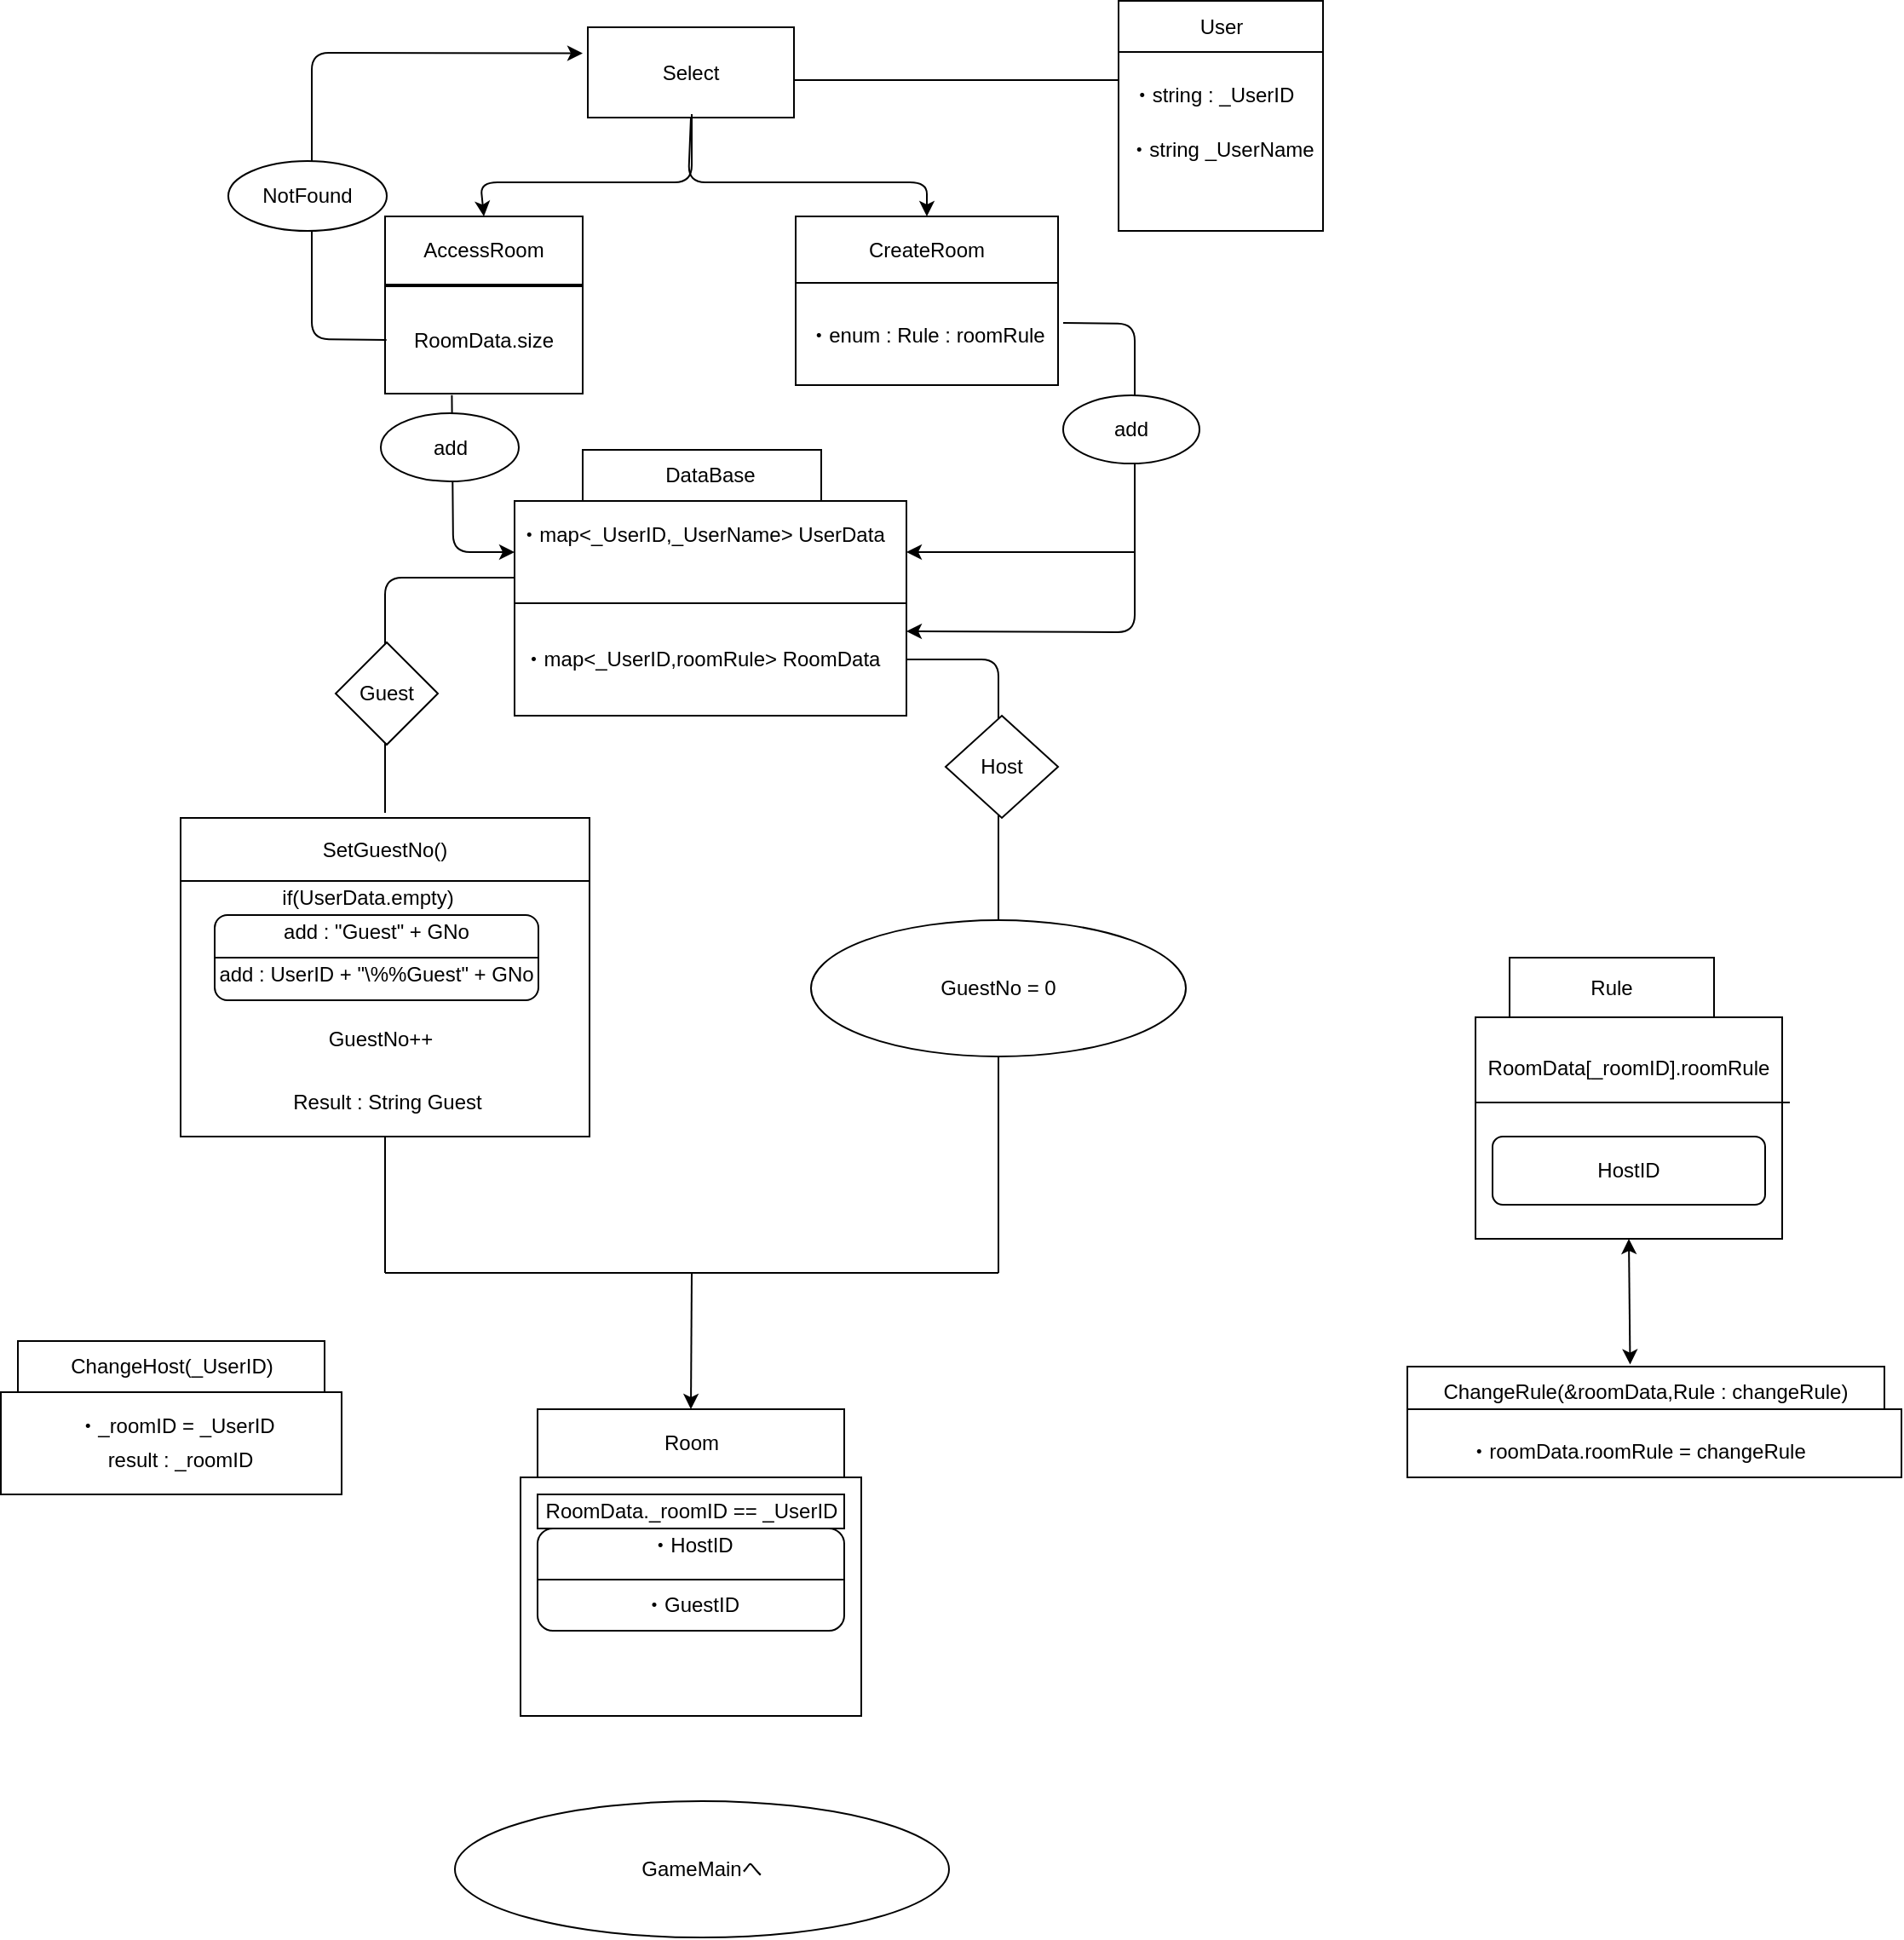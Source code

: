 <mxfile version="12.2.0" type="github" pages="1">
  <diagram id="VOGU1n00awtJ55gnDfI6" name="Page-1">
    <mxGraphModel dx="808" dy="569" grid="1" gridSize="10" guides="1" tooltips="1" connect="1" arrows="1" fold="1" page="1" pageScale="1" pageWidth="827" pageHeight="1169" math="0" shadow="0">
      <root>
        <mxCell id="0"/>
        <mxCell id="1" parent="0"/>
        <mxCell id="GOF_6MWSZSLnrf9PYKiB-13" value="" style="rounded=0;whiteSpace=wrap;html=1;" vertex="1" parent="1">
          <mxGeometry x="481" y="179" width="154" height="60" as="geometry"/>
        </mxCell>
        <mxCell id="lj-SIOatGXmswrZ_GrTb-2" value="" style="rounded=0;whiteSpace=wrap;html=1;" parent="1" vertex="1">
          <mxGeometry x="670.5" y="13.5" width="120" height="30" as="geometry"/>
        </mxCell>
        <mxCell id="lj-SIOatGXmswrZ_GrTb-6" value="" style="rounded=0;whiteSpace=wrap;html=1;" parent="1" vertex="1">
          <mxGeometry x="670.5" y="43.5" width="120" height="105" as="geometry"/>
        </mxCell>
        <mxCell id="lj-SIOatGXmswrZ_GrTb-7" value="" style="rounded=0;whiteSpace=wrap;html=1;" parent="1" vertex="1">
          <mxGeometry x="356" y="277" width="140" height="30" as="geometry"/>
        </mxCell>
        <mxCell id="lj-SIOatGXmswrZ_GrTb-9" value="" style="rounded=0;whiteSpace=wrap;html=1;" parent="1" vertex="1">
          <mxGeometry x="316" y="307" width="230" height="60" as="geometry"/>
        </mxCell>
        <mxCell id="lj-SIOatGXmswrZ_GrTb-10" value="User" style="text;html=1;strokeColor=none;fillColor=none;align=center;verticalAlign=middle;whiteSpace=wrap;rounded=0;" parent="1" vertex="1">
          <mxGeometry x="690.5" y="18.5" width="80" height="20" as="geometry"/>
        </mxCell>
        <mxCell id="lj-SIOatGXmswrZ_GrTb-11" value="DataBase" style="text;html=1;strokeColor=none;fillColor=none;align=center;verticalAlign=middle;whiteSpace=wrap;rounded=0;" parent="1" vertex="1">
          <mxGeometry x="386" y="282" width="90" height="20" as="geometry"/>
        </mxCell>
        <mxCell id="lj-SIOatGXmswrZ_GrTb-12" value="" style="rounded=0;whiteSpace=wrap;html=1;" parent="1" vertex="1">
          <mxGeometry x="329.5" y="840" width="180" height="40" as="geometry"/>
        </mxCell>
        <mxCell id="lj-SIOatGXmswrZ_GrTb-13" value="Room" style="text;html=1;strokeColor=none;fillColor=none;align=center;verticalAlign=middle;whiteSpace=wrap;rounded=0;" parent="1" vertex="1">
          <mxGeometry x="339.5" y="850" width="160" height="20" as="geometry"/>
        </mxCell>
        <mxCell id="lj-SIOatGXmswrZ_GrTb-14" value="" style="rounded=0;whiteSpace=wrap;html=1;" parent="1" vertex="1">
          <mxGeometry x="319.5" y="880" width="200" height="140" as="geometry"/>
        </mxCell>
        <mxCell id="7LAklyptdamhol4aCnqP-2" value="・string : _UserID" style="text;html=1;strokeColor=none;fillColor=none;align=center;verticalAlign=middle;whiteSpace=wrap;rounded=0;" parent="1" vertex="1">
          <mxGeometry x="675.5" y="58.5" width="100" height="20" as="geometry"/>
        </mxCell>
        <mxCell id="7LAklyptdamhol4aCnqP-3" value="・string _UserName" style="text;html=1;strokeColor=none;fillColor=none;align=center;verticalAlign=middle;whiteSpace=wrap;rounded=0;" parent="1" vertex="1">
          <mxGeometry x="670.5" y="91" width="120" height="20" as="geometry"/>
        </mxCell>
        <mxCell id="7LAklyptdamhol4aCnqP-4" value="・map&amp;lt;_UserID,_UserName&amp;gt; UserData" style="text;html=1;strokeColor=none;fillColor=none;align=center;verticalAlign=middle;whiteSpace=wrap;rounded=0;" parent="1" vertex="1">
          <mxGeometry x="316" y="317" width="220" height="20" as="geometry"/>
        </mxCell>
        <mxCell id="YrYj_6Nn_D_Z3J5tRoMV-1" style="edgeStyle=orthogonalEdgeStyle;rounded=0;orthogonalLoop=1;jettySize=auto;html=1;exitX=0.5;exitY=1;exitDx=0;exitDy=0;" parent="1" source="lj-SIOatGXmswrZ_GrTb-9" target="lj-SIOatGXmswrZ_GrTb-9" edge="1">
          <mxGeometry relative="1" as="geometry"/>
        </mxCell>
        <mxCell id="YrYj_6Nn_D_Z3J5tRoMV-5" value="" style="rounded=0;whiteSpace=wrap;html=1;" parent="1" vertex="1">
          <mxGeometry x="316" y="367" width="230" height="66" as="geometry"/>
        </mxCell>
        <mxCell id="YrYj_6Nn_D_Z3J5tRoMV-6" value="・map&amp;lt;_UserID,roomRule&amp;gt; RoomData" style="text;html=1;strokeColor=none;fillColor=none;align=center;verticalAlign=middle;whiteSpace=wrap;rounded=0;" parent="1" vertex="1">
          <mxGeometry x="311" y="390" width="230" height="20" as="geometry"/>
        </mxCell>
        <mxCell id="YrYj_6Nn_D_Z3J5tRoMV-15" value="・enum : Rule : roomRule" style="text;html=1;strokeColor=none;fillColor=none;align=center;verticalAlign=middle;whiteSpace=wrap;rounded=0;" parent="1" vertex="1">
          <mxGeometry x="478" y="195" width="160" height="30" as="geometry"/>
        </mxCell>
        <mxCell id="YrYj_6Nn_D_Z3J5tRoMV-18" value="ChangeHost(_UserID)" style="rounded=0;whiteSpace=wrap;html=1;" parent="1" vertex="1">
          <mxGeometry x="24.5" y="800" width="180" height="30" as="geometry"/>
        </mxCell>
        <mxCell id="YrYj_6Nn_D_Z3J5tRoMV-20" value="" style="rounded=0;whiteSpace=wrap;html=1;" parent="1" vertex="1">
          <mxGeometry x="14.5" y="830" width="200" height="60" as="geometry"/>
        </mxCell>
        <mxCell id="YrYj_6Nn_D_Z3J5tRoMV-21" value="・_roomID = _UserID" style="text;html=1;strokeColor=none;fillColor=none;align=center;verticalAlign=middle;whiteSpace=wrap;rounded=0;" parent="1" vertex="1">
          <mxGeometry x="39.5" y="840" width="155" height="20" as="geometry"/>
        </mxCell>
        <mxCell id="YrYj_6Nn_D_Z3J5tRoMV-22" value="result : _roomID" style="text;html=1;strokeColor=none;fillColor=none;align=center;verticalAlign=middle;whiteSpace=wrap;rounded=0;" parent="1" vertex="1">
          <mxGeometry x="44.5" y="860" width="150" height="20" as="geometry"/>
        </mxCell>
        <mxCell id="YrYj_6Nn_D_Z3J5tRoMV-28" value="ChangeRule(&amp;amp;roomData,Rule : changeRule)" style="rounded=0;whiteSpace=wrap;html=1;" parent="1" vertex="1">
          <mxGeometry x="840" y="815" width="280" height="30" as="geometry"/>
        </mxCell>
        <mxCell id="YrYj_6Nn_D_Z3J5tRoMV-29" value="" style="rounded=0;whiteSpace=wrap;html=1;" parent="1" vertex="1">
          <mxGeometry x="840" y="840" width="290" height="40" as="geometry"/>
        </mxCell>
        <mxCell id="YrYj_6Nn_D_Z3J5tRoMV-30" value="・roomData.roomRule = changeRule" style="text;html=1;strokeColor=none;fillColor=none;align=center;verticalAlign=middle;whiteSpace=wrap;rounded=0;" parent="1" vertex="1">
          <mxGeometry x="845" y="855" width="260" height="20" as="geometry"/>
        </mxCell>
        <mxCell id="YrYj_6Nn_D_Z3J5tRoMV-35" value="RoomData._roomID == _UserID" style="rounded=0;whiteSpace=wrap;html=1;" parent="1" vertex="1">
          <mxGeometry x="329.5" y="890" width="180" height="20" as="geometry"/>
        </mxCell>
        <mxCell id="YrYj_6Nn_D_Z3J5tRoMV-38" value="" style="rounded=1;whiteSpace=wrap;html=1;" parent="1" vertex="1">
          <mxGeometry x="329.5" y="910" width="180" height="60" as="geometry"/>
        </mxCell>
        <mxCell id="YrYj_6Nn_D_Z3J5tRoMV-39" value="" style="endArrow=none;html=1;entryX=1;entryY=0.5;entryDx=0;entryDy=0;exitX=0;exitY=0.5;exitDx=0;exitDy=0;" parent="1" source="YrYj_6Nn_D_Z3J5tRoMV-38" target="YrYj_6Nn_D_Z3J5tRoMV-38" edge="1">
          <mxGeometry width="50" height="50" relative="1" as="geometry">
            <mxPoint x="329.5" y="960" as="sourcePoint"/>
            <mxPoint x="379.5" y="910" as="targetPoint"/>
          </mxGeometry>
        </mxCell>
        <mxCell id="YrYj_6Nn_D_Z3J5tRoMV-40" value="・HostID" style="text;html=1;strokeColor=none;fillColor=none;align=center;verticalAlign=middle;whiteSpace=wrap;rounded=0;" parent="1" vertex="1">
          <mxGeometry x="354.5" y="910" width="130" height="20" as="geometry"/>
        </mxCell>
        <mxCell id="YrYj_6Nn_D_Z3J5tRoMV-41" value="・GuestID" style="text;html=1;strokeColor=none;fillColor=none;align=center;verticalAlign=middle;whiteSpace=wrap;rounded=0;" parent="1" vertex="1">
          <mxGeometry x="379.5" y="945" width="80" height="20" as="geometry"/>
        </mxCell>
        <mxCell id="YrYj_6Nn_D_Z3J5tRoMV-42" value="Rule" style="rounded=0;whiteSpace=wrap;html=1;" parent="1" vertex="1">
          <mxGeometry x="900" y="575" width="120" height="35" as="geometry"/>
        </mxCell>
        <mxCell id="YrYj_6Nn_D_Z3J5tRoMV-43" value="" style="rounded=0;whiteSpace=wrap;html=1;" parent="1" vertex="1">
          <mxGeometry x="880" y="610" width="180" height="130" as="geometry"/>
        </mxCell>
        <mxCell id="YrYj_6Nn_D_Z3J5tRoMV-45" value="RoomData[_roomID].roomRule" style="text;html=1;strokeColor=none;fillColor=none;align=center;verticalAlign=middle;whiteSpace=wrap;rounded=0;" parent="1" vertex="1">
          <mxGeometry x="890" y="610" width="160" height="60" as="geometry"/>
        </mxCell>
        <mxCell id="YrYj_6Nn_D_Z3J5tRoMV-46" value="" style="endArrow=none;html=1;exitX=-0.002;exitY=0.385;exitDx=0;exitDy=0;exitPerimeter=0;" parent="1" source="YrYj_6Nn_D_Z3J5tRoMV-43" edge="1">
          <mxGeometry width="50" height="50" relative="1" as="geometry">
            <mxPoint x="880" y="690" as="sourcePoint"/>
            <mxPoint x="1064.5" y="660" as="targetPoint"/>
          </mxGeometry>
        </mxCell>
        <mxCell id="YrYj_6Nn_D_Z3J5tRoMV-47" value="HostID" style="rounded=1;whiteSpace=wrap;html=1;" parent="1" vertex="1">
          <mxGeometry x="890" y="680" width="160" height="40" as="geometry"/>
        </mxCell>
        <mxCell id="YrYj_6Nn_D_Z3J5tRoMV-53" value="GameMainへ" style="ellipse;whiteSpace=wrap;html=1;" parent="1" vertex="1">
          <mxGeometry x="281" y="1070" width="290" height="80" as="geometry"/>
        </mxCell>
        <mxCell id="xLf800-sdGS7AMCBCOid-18" value="" style="endArrow=classic;startArrow=classic;html=1;entryX=0.5;entryY=1;entryDx=0;entryDy=0;exitX=0.467;exitY=-0.04;exitDx=0;exitDy=0;exitPerimeter=0;" parent="1" source="YrYj_6Nn_D_Z3J5tRoMV-28" target="YrYj_6Nn_D_Z3J5tRoMV-43" edge="1">
          <mxGeometry width="50" height="50" relative="1" as="geometry">
            <mxPoint x="949.5" y="795" as="sourcePoint"/>
            <mxPoint x="999.5" y="745" as="targetPoint"/>
          </mxGeometry>
        </mxCell>
        <mxCell id="GOF_6MWSZSLnrf9PYKiB-1" value="AccessRoom" style="rounded=0;whiteSpace=wrap;html=1;" vertex="1" parent="1">
          <mxGeometry x="240" y="140" width="116" height="40" as="geometry"/>
        </mxCell>
        <mxCell id="GOF_6MWSZSLnrf9PYKiB-2" value="RoomData.size" style="rounded=0;whiteSpace=wrap;html=1;" vertex="1" parent="1">
          <mxGeometry x="240" y="181" width="116" height="63" as="geometry"/>
        </mxCell>
        <mxCell id="GOF_6MWSZSLnrf9PYKiB-5" value="Select" style="rounded=0;whiteSpace=wrap;html=1;" vertex="1" parent="1">
          <mxGeometry x="359" y="29" width="121" height="53" as="geometry"/>
        </mxCell>
        <mxCell id="GOF_6MWSZSLnrf9PYKiB-12" value="CreateRoom" style="rounded=0;whiteSpace=wrap;html=1;" vertex="1" parent="1">
          <mxGeometry x="481" y="140" width="154" height="39" as="geometry"/>
        </mxCell>
        <mxCell id="GOF_6MWSZSLnrf9PYKiB-14" value="" style="endArrow=classic;html=1;exitX=0.5;exitY=1;exitDx=0;exitDy=0;entryX=0.5;entryY=0;entryDx=0;entryDy=0;" edge="1" parent="1" source="GOF_6MWSZSLnrf9PYKiB-5" target="GOF_6MWSZSLnrf9PYKiB-12">
          <mxGeometry width="50" height="50" relative="1" as="geometry">
            <mxPoint x="440" y="140" as="sourcePoint"/>
            <mxPoint x="490" y="90" as="targetPoint"/>
            <Array as="points">
              <mxPoint x="418" y="120"/>
              <mxPoint x="558" y="120"/>
            </Array>
          </mxGeometry>
        </mxCell>
        <mxCell id="GOF_6MWSZSLnrf9PYKiB-15" value="" style="endArrow=classic;html=1;entryX=0.5;entryY=0;entryDx=0;entryDy=0;" edge="1" parent="1" target="GOF_6MWSZSLnrf9PYKiB-1">
          <mxGeometry width="50" height="50" relative="1" as="geometry">
            <mxPoint x="420" y="80" as="sourcePoint"/>
            <mxPoint x="320" y="90" as="targetPoint"/>
            <Array as="points">
              <mxPoint x="420" y="120"/>
              <mxPoint x="296" y="120"/>
            </Array>
          </mxGeometry>
        </mxCell>
        <mxCell id="GOF_6MWSZSLnrf9PYKiB-18" value="" style="endArrow=classic;html=1;entryX=1;entryY=0.25;entryDx=0;entryDy=0;exitX=1;exitY=0.25;exitDx=0;exitDy=0;" edge="1" parent="1" source="YrYj_6Nn_D_Z3J5tRoMV-15" target="YrYj_6Nn_D_Z3J5tRoMV-5">
          <mxGeometry width="50" height="50" relative="1" as="geometry">
            <mxPoint x="580" y="240" as="sourcePoint"/>
            <mxPoint x="620" y="240" as="targetPoint"/>
            <Array as="points">
              <mxPoint x="680" y="203"/>
              <mxPoint x="680" y="384"/>
            </Array>
          </mxGeometry>
        </mxCell>
        <mxCell id="GOF_6MWSZSLnrf9PYKiB-19" value="add" style="ellipse;whiteSpace=wrap;html=1;" vertex="1" parent="1">
          <mxGeometry x="638" y="245" width="80" height="40" as="geometry"/>
        </mxCell>
        <mxCell id="GOF_6MWSZSLnrf9PYKiB-20" value="" style="endArrow=none;html=1;" edge="1" parent="1">
          <mxGeometry width="50" height="50" relative="1" as="geometry">
            <mxPoint x="480" y="60" as="sourcePoint"/>
            <mxPoint x="670" y="60" as="targetPoint"/>
          </mxGeometry>
        </mxCell>
        <mxCell id="GOF_6MWSZSLnrf9PYKiB-21" value="" style="endArrow=classic;html=1;exitX=0.033;exitY=0.468;exitDx=0;exitDy=0;exitPerimeter=0;entryX=0;entryY=0.25;entryDx=0;entryDy=0;" edge="1" parent="1">
          <mxGeometry width="50" height="50" relative="1" as="geometry">
            <mxPoint x="240.828" y="212.484" as="sourcePoint"/>
            <mxPoint x="356" y="44.25" as="targetPoint"/>
            <Array as="points">
              <mxPoint x="197" y="212"/>
              <mxPoint x="197" y="44"/>
            </Array>
          </mxGeometry>
        </mxCell>
        <mxCell id="GOF_6MWSZSLnrf9PYKiB-22" value="NotFound" style="ellipse;whiteSpace=wrap;html=1;" vertex="1" parent="1">
          <mxGeometry x="148" y="107.5" width="93" height="41" as="geometry"/>
        </mxCell>
        <mxCell id="GOF_6MWSZSLnrf9PYKiB-24" value="" style="endArrow=classic;html=1;entryX=1;entryY=0.5;entryDx=0;entryDy=0;" edge="1" parent="1" target="lj-SIOatGXmswrZ_GrTb-9">
          <mxGeometry width="50" height="50" relative="1" as="geometry">
            <mxPoint x="680" y="337" as="sourcePoint"/>
            <mxPoint x="700" y="380" as="targetPoint"/>
          </mxGeometry>
        </mxCell>
        <mxCell id="GOF_6MWSZSLnrf9PYKiB-25" value="" style="endArrow=classic;html=1;exitX=0.338;exitY=1.013;exitDx=0;exitDy=0;exitPerimeter=0;" edge="1" parent="1" source="GOF_6MWSZSLnrf9PYKiB-2">
          <mxGeometry width="50" height="50" relative="1" as="geometry">
            <mxPoint x="266" y="357" as="sourcePoint"/>
            <mxPoint x="316" y="337" as="targetPoint"/>
            <Array as="points">
              <mxPoint x="280" y="337"/>
            </Array>
          </mxGeometry>
        </mxCell>
        <mxCell id="GOF_6MWSZSLnrf9PYKiB-26" value="add" style="ellipse;whiteSpace=wrap;html=1;" vertex="1" parent="1">
          <mxGeometry x="237.5" y="255.5" width="81" height="40" as="geometry"/>
        </mxCell>
        <mxCell id="GOF_6MWSZSLnrf9PYKiB-27" value="" style="endArrow=none;html=1;" edge="1" parent="1">
          <mxGeometry width="50" height="50" relative="1" as="geometry">
            <mxPoint x="240" y="760" as="sourcePoint"/>
            <mxPoint x="600" y="760" as="targetPoint"/>
          </mxGeometry>
        </mxCell>
        <mxCell id="GOF_6MWSZSLnrf9PYKiB-28" value="" style="endArrow=none;html=1;entryX=0;entryY=0.75;entryDx=0;entryDy=0;" edge="1" parent="1" target="lj-SIOatGXmswrZ_GrTb-9">
          <mxGeometry width="50" height="50" relative="1" as="geometry">
            <mxPoint x="240" y="490" as="sourcePoint"/>
            <mxPoint x="290" y="340" as="targetPoint"/>
            <Array as="points">
              <mxPoint x="240" y="352"/>
            </Array>
          </mxGeometry>
        </mxCell>
        <mxCell id="xLf800-sdGS7AMCBCOid-7" value="Guest" style="rhombus;whiteSpace=wrap;html=1;" parent="1" vertex="1">
          <mxGeometry x="211" y="390" width="60" height="60" as="geometry"/>
        </mxCell>
        <mxCell id="GOF_6MWSZSLnrf9PYKiB-29" value="" style="endArrow=none;html=1;entryX=1;entryY=0.5;entryDx=0;entryDy=0;" edge="1" parent="1" target="YrYj_6Nn_D_Z3J5tRoMV-5">
          <mxGeometry width="50" height="50" relative="1" as="geometry">
            <mxPoint x="600" y="760" as="sourcePoint"/>
            <mxPoint x="630" y="460" as="targetPoint"/>
            <Array as="points">
              <mxPoint x="600" y="400"/>
            </Array>
          </mxGeometry>
        </mxCell>
        <mxCell id="xLf800-sdGS7AMCBCOid-11" value="Host" style="rhombus;whiteSpace=wrap;html=1;" parent="1" vertex="1">
          <mxGeometry x="569" y="433" width="66" height="60" as="geometry"/>
        </mxCell>
        <mxCell id="GOF_6MWSZSLnrf9PYKiB-32" value="SetGuestNo()" style="rounded=0;whiteSpace=wrap;html=1;" vertex="1" parent="1">
          <mxGeometry x="120" y="493" width="240" height="37" as="geometry"/>
        </mxCell>
        <mxCell id="GOF_6MWSZSLnrf9PYKiB-33" value="" style="rounded=0;whiteSpace=wrap;html=1;" vertex="1" parent="1">
          <mxGeometry x="120" y="530" width="240" height="150" as="geometry"/>
        </mxCell>
        <mxCell id="GOF_6MWSZSLnrf9PYKiB-38" value="Result : String Guest" style="text;html=1;strokeColor=none;fillColor=none;align=center;verticalAlign=middle;whiteSpace=wrap;rounded=0;" vertex="1" parent="1">
          <mxGeometry x="163.5" y="650" width="155" height="20" as="geometry"/>
        </mxCell>
        <mxCell id="GOF_6MWSZSLnrf9PYKiB-39" value="if(UserData.empty)" style="text;html=1;strokeColor=none;fillColor=none;align=center;verticalAlign=middle;whiteSpace=wrap;rounded=0;" vertex="1" parent="1">
          <mxGeometry x="140" y="530" width="180" height="20" as="geometry"/>
        </mxCell>
        <mxCell id="GOF_6MWSZSLnrf9PYKiB-40" value="" style="rounded=1;whiteSpace=wrap;html=1;" vertex="1" parent="1">
          <mxGeometry x="140" y="550" width="190" height="50" as="geometry"/>
        </mxCell>
        <mxCell id="GOF_6MWSZSLnrf9PYKiB-41" value="" style="endArrow=none;html=1;exitX=0;exitY=0.5;exitDx=0;exitDy=0;entryX=1;entryY=0.5;entryDx=0;entryDy=0;" edge="1" parent="1" source="GOF_6MWSZSLnrf9PYKiB-40" target="GOF_6MWSZSLnrf9PYKiB-40">
          <mxGeometry width="50" height="50" relative="1" as="geometry">
            <mxPoint x="160" y="600" as="sourcePoint"/>
            <mxPoint x="210" y="550" as="targetPoint"/>
          </mxGeometry>
        </mxCell>
        <mxCell id="GOF_6MWSZSLnrf9PYKiB-42" value="add : &quot;Guest&quot; + GNo" style="text;html=1;strokeColor=none;fillColor=none;align=center;verticalAlign=middle;whiteSpace=wrap;rounded=0;" vertex="1" parent="1">
          <mxGeometry x="140" y="550" width="190" height="20" as="geometry"/>
        </mxCell>
        <mxCell id="GOF_6MWSZSLnrf9PYKiB-45" value="add : UserID + &quot;\%%Guest&quot; + GNo" style="text;html=1;strokeColor=none;fillColor=none;align=center;verticalAlign=middle;whiteSpace=wrap;rounded=0;" vertex="1" parent="1">
          <mxGeometry x="135" y="575" width="200" height="20" as="geometry"/>
        </mxCell>
        <mxCell id="GOF_6MWSZSLnrf9PYKiB-47" value="GuestNo = 0" style="ellipse;whiteSpace=wrap;html=1;" vertex="1" parent="1">
          <mxGeometry x="490" y="553" width="220" height="80" as="geometry"/>
        </mxCell>
        <mxCell id="GOF_6MWSZSLnrf9PYKiB-48" value="GuestNo++" style="text;html=1;strokeColor=none;fillColor=none;align=center;verticalAlign=middle;whiteSpace=wrap;rounded=0;" vertex="1" parent="1">
          <mxGeometry x="170" y="612.5" width="135" height="20" as="geometry"/>
        </mxCell>
        <mxCell id="GOF_6MWSZSLnrf9PYKiB-49" value="" style="endArrow=none;html=1;entryX=0.5;entryY=1;entryDx=0;entryDy=0;" edge="1" parent="1" target="GOF_6MWSZSLnrf9PYKiB-33">
          <mxGeometry width="50" height="50" relative="1" as="geometry">
            <mxPoint x="240" y="760" as="sourcePoint"/>
            <mxPoint x="290" y="710" as="targetPoint"/>
          </mxGeometry>
        </mxCell>
        <mxCell id="GOF_6MWSZSLnrf9PYKiB-50" value="" style="endArrow=classic;html=1;entryX=0.5;entryY=0;entryDx=0;entryDy=0;" edge="1" parent="1" target="lj-SIOatGXmswrZ_GrTb-12">
          <mxGeometry width="50" height="50" relative="1" as="geometry">
            <mxPoint x="420" y="760" as="sourcePoint"/>
            <mxPoint x="426" y="820" as="targetPoint"/>
          </mxGeometry>
        </mxCell>
      </root>
    </mxGraphModel>
  </diagram>
</mxfile>
